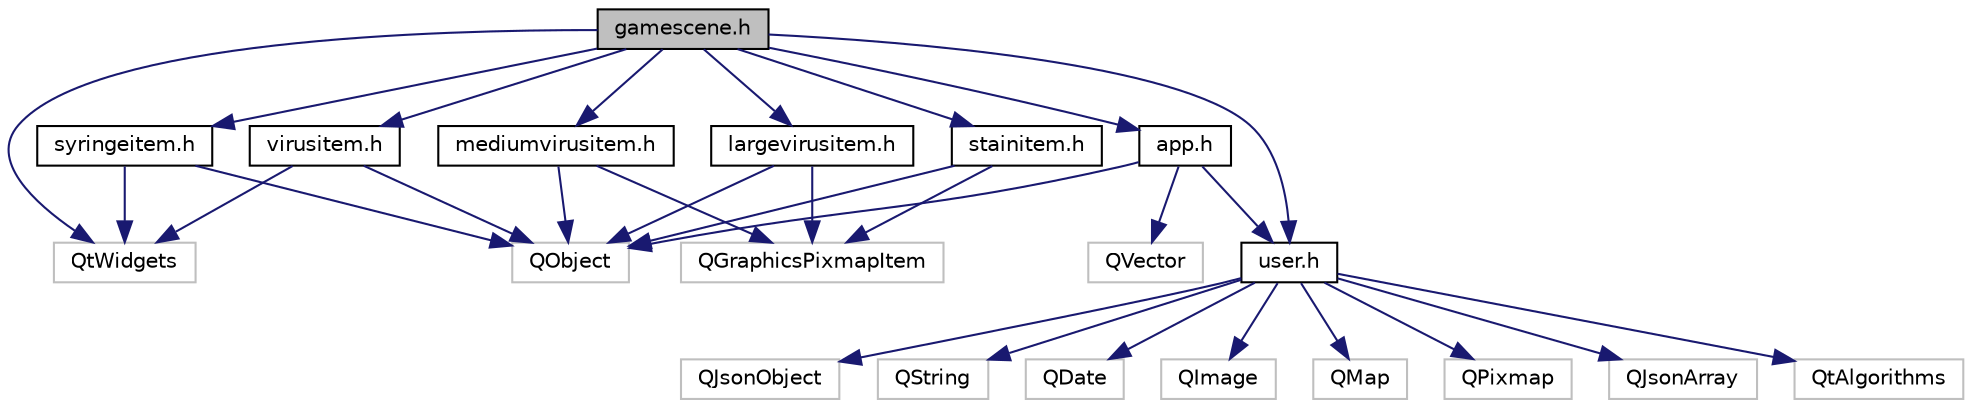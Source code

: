 digraph "gamescene.h"
{
  edge [fontname="Helvetica",fontsize="10",labelfontname="Helvetica",labelfontsize="10"];
  node [fontname="Helvetica",fontsize="10",shape=record];
  Node0 [label="gamescene.h",height=0.2,width=0.4,color="black", fillcolor="grey75", style="filled", fontcolor="black"];
  Node0 -> Node1 [color="midnightblue",fontsize="10",style="solid"];
  Node1 [label="QtWidgets",height=0.2,width=0.4,color="grey75", fillcolor="white", style="filled"];
  Node0 -> Node2 [color="midnightblue",fontsize="10",style="solid"];
  Node2 [label="syringeitem.h",height=0.2,width=0.4,color="black", fillcolor="white", style="filled",URL="$syringeitem_8h.html",tooltip="SyringeItem::SyringeItem, constructor for the syringe. "];
  Node2 -> Node3 [color="midnightblue",fontsize="10",style="solid"];
  Node3 [label="QObject",height=0.2,width=0.4,color="grey75", fillcolor="white", style="filled"];
  Node2 -> Node1 [color="midnightblue",fontsize="10",style="solid"];
  Node0 -> Node4 [color="midnightblue",fontsize="10",style="solid"];
  Node4 [label="virusitem.h",height=0.2,width=0.4,color="black", fillcolor="white", style="filled",URL="$virusitem_8h.html",tooltip="VirusItem::VirusItem, creates a virus. "];
  Node4 -> Node3 [color="midnightblue",fontsize="10",style="solid"];
  Node4 -> Node1 [color="midnightblue",fontsize="10",style="solid"];
  Node0 -> Node5 [color="midnightblue",fontsize="10",style="solid"];
  Node5 [label="mediumvirusitem.h",height=0.2,width=0.4,color="black", fillcolor="white", style="filled",URL="$mediumvirusitem_8h.html",tooltip="mediumVirusItem::mediumVirusItem, creates a medium virus "];
  Node5 -> Node3 [color="midnightblue",fontsize="10",style="solid"];
  Node5 -> Node6 [color="midnightblue",fontsize="10",style="solid"];
  Node6 [label="QGraphicsPixmapItem",height=0.2,width=0.4,color="grey75", fillcolor="white", style="filled"];
  Node0 -> Node7 [color="midnightblue",fontsize="10",style="solid"];
  Node7 [label="largevirusitem.h",height=0.2,width=0.4,color="black", fillcolor="white", style="filled",URL="$largevirusitem_8h.html",tooltip="largeVirusItem::largeVirusItem, constructor, creates a large virus "];
  Node7 -> Node3 [color="midnightblue",fontsize="10",style="solid"];
  Node7 -> Node6 [color="midnightblue",fontsize="10",style="solid"];
  Node0 -> Node8 [color="midnightblue",fontsize="10",style="solid"];
  Node8 [label="stainitem.h",height=0.2,width=0.4,color="black", fillcolor="white", style="filled",URL="$stainitem_8h.html",tooltip="stainItem::stainItem, constructor for a stain (after virus is killed) "];
  Node8 -> Node6 [color="midnightblue",fontsize="10",style="solid"];
  Node8 -> Node3 [color="midnightblue",fontsize="10",style="solid"];
  Node0 -> Node9 [color="midnightblue",fontsize="10",style="solid"];
  Node9 [label="app.h",height=0.2,width=0.4,color="black", fillcolor="white", style="filled",URL="$app_8h.html",tooltip="App::App, constructor. "];
  Node9 -> Node3 [color="midnightblue",fontsize="10",style="solid"];
  Node9 -> Node10 [color="midnightblue",fontsize="10",style="solid"];
  Node10 [label="QVector",height=0.2,width=0.4,color="grey75", fillcolor="white", style="filled"];
  Node9 -> Node11 [color="midnightblue",fontsize="10",style="solid"];
  Node11 [label="user.h",height=0.2,width=0.4,color="black", fillcolor="white", style="filled",URL="$user_8h.html",tooltip="User::setScores, setter of user scores. "];
  Node11 -> Node12 [color="midnightblue",fontsize="10",style="solid"];
  Node12 [label="QJsonObject",height=0.2,width=0.4,color="grey75", fillcolor="white", style="filled"];
  Node11 -> Node13 [color="midnightblue",fontsize="10",style="solid"];
  Node13 [label="QString",height=0.2,width=0.4,color="grey75", fillcolor="white", style="filled"];
  Node11 -> Node14 [color="midnightblue",fontsize="10",style="solid"];
  Node14 [label="QDate",height=0.2,width=0.4,color="grey75", fillcolor="white", style="filled"];
  Node11 -> Node15 [color="midnightblue",fontsize="10",style="solid"];
  Node15 [label="QImage",height=0.2,width=0.4,color="grey75", fillcolor="white", style="filled"];
  Node11 -> Node16 [color="midnightblue",fontsize="10",style="solid"];
  Node16 [label="QMap",height=0.2,width=0.4,color="grey75", fillcolor="white", style="filled"];
  Node11 -> Node17 [color="midnightblue",fontsize="10",style="solid"];
  Node17 [label="QPixmap",height=0.2,width=0.4,color="grey75", fillcolor="white", style="filled"];
  Node11 -> Node18 [color="midnightblue",fontsize="10",style="solid"];
  Node18 [label="QJsonArray",height=0.2,width=0.4,color="grey75", fillcolor="white", style="filled"];
  Node11 -> Node19 [color="midnightblue",fontsize="10",style="solid"];
  Node19 [label="QtAlgorithms",height=0.2,width=0.4,color="grey75", fillcolor="white", style="filled"];
  Node0 -> Node11 [color="midnightblue",fontsize="10",style="solid"];
}
